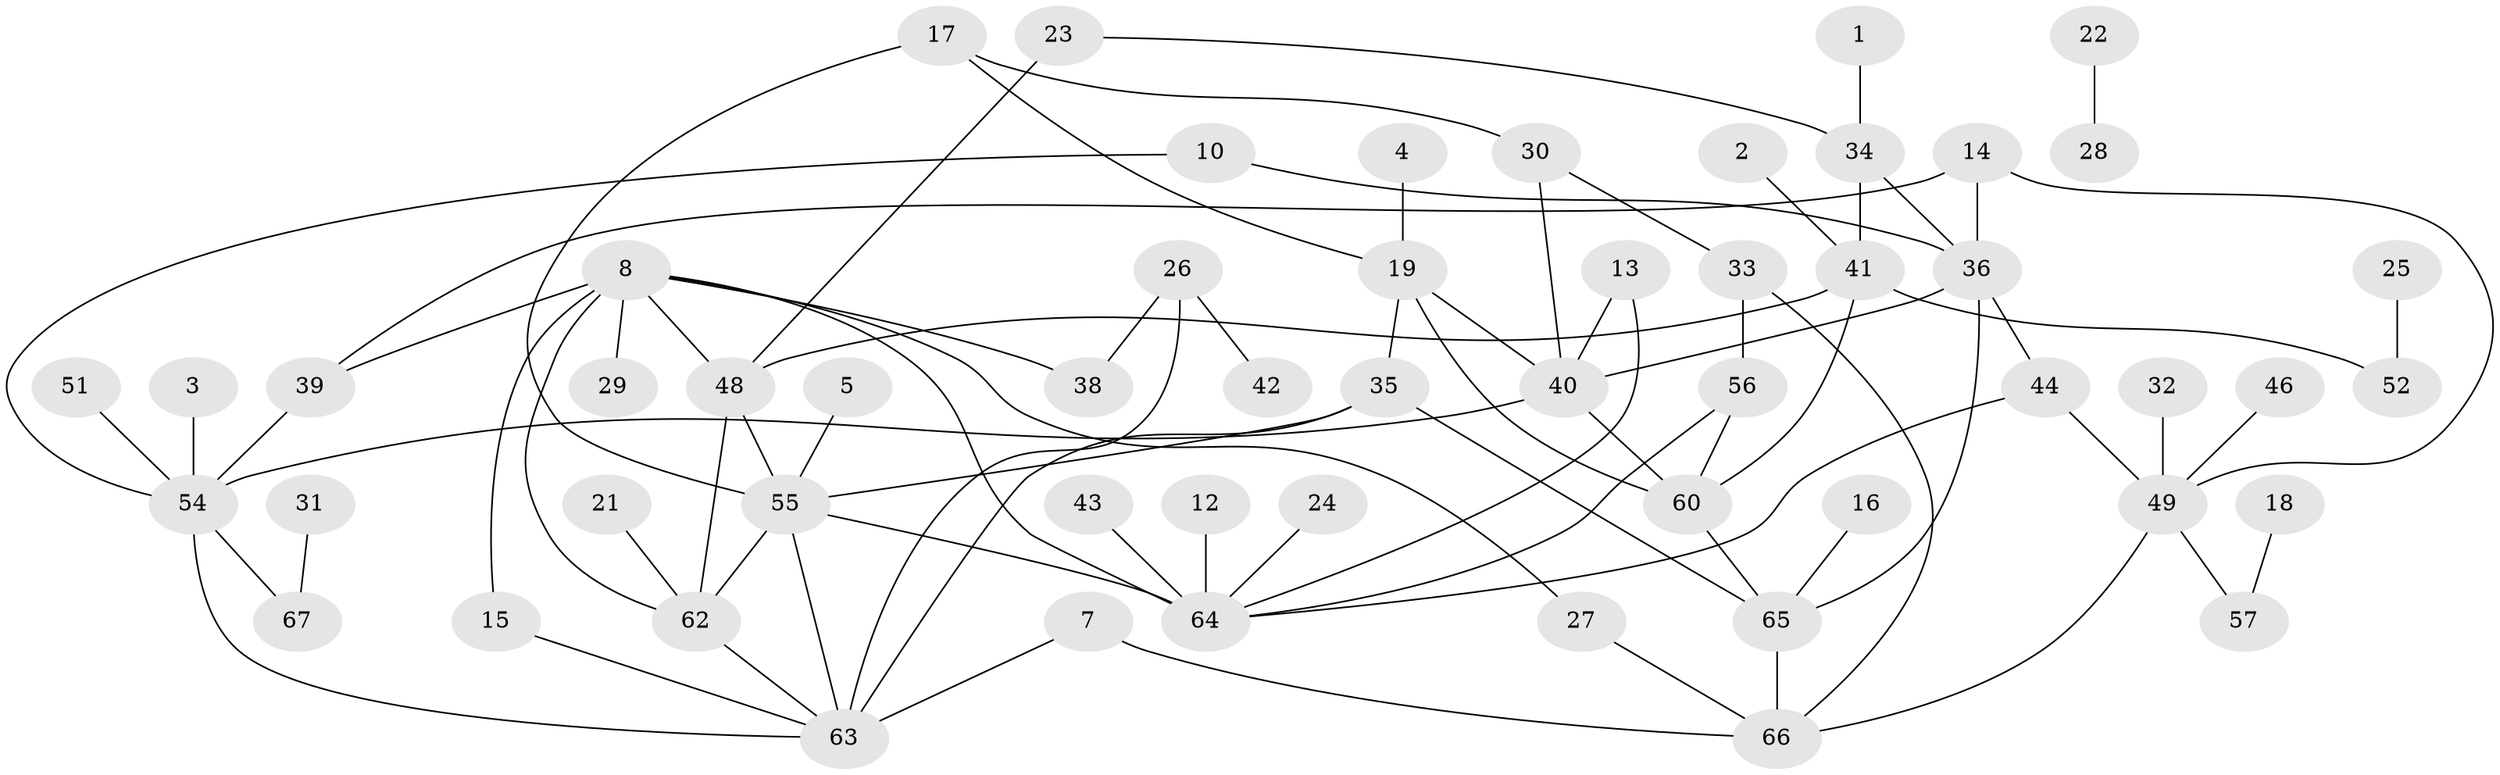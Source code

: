// original degree distribution, {5: 0.08270676691729323, 1: 0.23308270676691728, 3: 0.22556390977443608, 2: 0.2781954887218045, 4: 0.07518796992481203, 0: 0.08270676691729323, 6: 0.022556390977443608}
// Generated by graph-tools (version 1.1) at 2025/49/03/09/25 03:49:05]
// undirected, 55 vertices, 81 edges
graph export_dot {
graph [start="1"]
  node [color=gray90,style=filled];
  1;
  2;
  3;
  4;
  5;
  7;
  8;
  10;
  12;
  13;
  14;
  15;
  16;
  17;
  18;
  19;
  21;
  22;
  23;
  24;
  25;
  26;
  27;
  28;
  29;
  30;
  31;
  32;
  33;
  34;
  35;
  36;
  38;
  39;
  40;
  41;
  42;
  43;
  44;
  46;
  48;
  49;
  51;
  52;
  54;
  55;
  56;
  57;
  60;
  62;
  63;
  64;
  65;
  66;
  67;
  1 -- 34 [weight=1.0];
  2 -- 41 [weight=1.0];
  3 -- 54 [weight=1.0];
  4 -- 19 [weight=1.0];
  5 -- 55 [weight=1.0];
  7 -- 63 [weight=1.0];
  7 -- 66 [weight=1.0];
  8 -- 15 [weight=1.0];
  8 -- 27 [weight=1.0];
  8 -- 29 [weight=1.0];
  8 -- 38 [weight=1.0];
  8 -- 39 [weight=1.0];
  8 -- 48 [weight=1.0];
  8 -- 62 [weight=1.0];
  8 -- 64 [weight=1.0];
  10 -- 36 [weight=1.0];
  10 -- 54 [weight=1.0];
  12 -- 64 [weight=1.0];
  13 -- 40 [weight=1.0];
  13 -- 64 [weight=1.0];
  14 -- 36 [weight=1.0];
  14 -- 39 [weight=1.0];
  14 -- 49 [weight=1.0];
  15 -- 63 [weight=1.0];
  16 -- 65 [weight=1.0];
  17 -- 19 [weight=1.0];
  17 -- 30 [weight=1.0];
  17 -- 55 [weight=1.0];
  18 -- 57 [weight=1.0];
  19 -- 35 [weight=1.0];
  19 -- 40 [weight=1.0];
  19 -- 60 [weight=1.0];
  21 -- 62 [weight=1.0];
  22 -- 28 [weight=1.0];
  23 -- 34 [weight=1.0];
  23 -- 48 [weight=2.0];
  24 -- 64 [weight=1.0];
  25 -- 52 [weight=1.0];
  26 -- 38 [weight=1.0];
  26 -- 42 [weight=1.0];
  26 -- 63 [weight=1.0];
  27 -- 66 [weight=1.0];
  30 -- 33 [weight=1.0];
  30 -- 40 [weight=1.0];
  31 -- 67 [weight=1.0];
  32 -- 49 [weight=1.0];
  33 -- 56 [weight=1.0];
  33 -- 66 [weight=1.0];
  34 -- 36 [weight=1.0];
  34 -- 41 [weight=1.0];
  35 -- 55 [weight=1.0];
  35 -- 63 [weight=2.0];
  35 -- 65 [weight=1.0];
  36 -- 40 [weight=1.0];
  36 -- 44 [weight=2.0];
  36 -- 65 [weight=1.0];
  39 -- 54 [weight=1.0];
  40 -- 54 [weight=1.0];
  40 -- 60 [weight=1.0];
  41 -- 48 [weight=1.0];
  41 -- 52 [weight=1.0];
  41 -- 60 [weight=1.0];
  43 -- 64 [weight=1.0];
  44 -- 49 [weight=1.0];
  44 -- 64 [weight=1.0];
  46 -- 49 [weight=1.0];
  48 -- 55 [weight=1.0];
  48 -- 62 [weight=1.0];
  49 -- 57 [weight=1.0];
  49 -- 66 [weight=1.0];
  51 -- 54 [weight=1.0];
  54 -- 63 [weight=1.0];
  54 -- 67 [weight=1.0];
  55 -- 62 [weight=1.0];
  55 -- 63 [weight=1.0];
  55 -- 64 [weight=2.0];
  56 -- 60 [weight=1.0];
  56 -- 64 [weight=1.0];
  60 -- 65 [weight=1.0];
  62 -- 63 [weight=1.0];
  65 -- 66 [weight=2.0];
}
